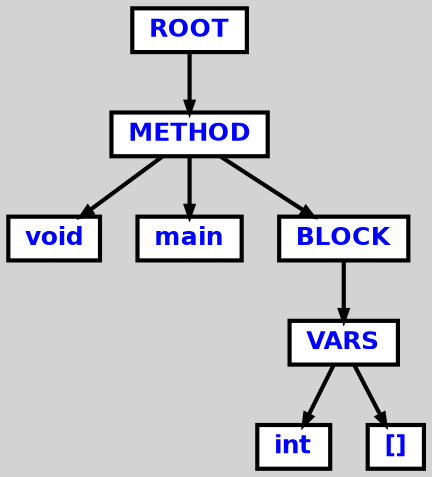 digraph {

	ordering=out;
	ranksep=.4;
	bgcolor="lightgrey"; node [shape=box, fixedsize=false, fontsize=12, fontname="Helvetica-bold", fontcolor="blue"
		width=.25, height=.25, color="black", fillcolor="white", style="filled, solid, bold"];
	edge [arrowsize=.5, color="black", style="bold"]

  n0 [label="ROOT"];
  n1 [label="METHOD"];
  n1 [label="METHOD"];
  n2 [label="void"];
  n3 [label="main"];
  n4 [label="BLOCK"];
  n4 [label="BLOCK"];
  n5 [label="VARS"];
  n5 [label="VARS"];
  n6 [label="int"];
  n7 [label="[]"];

  n0 -> n1 // "ROOT" -> "METHOD"
  n1 -> n2 // "METHOD" -> "void"
  n1 -> n3 // "METHOD" -> "main"
  n1 -> n4 // "METHOD" -> "BLOCK"
  n4 -> n5 // "BLOCK" -> "VARS"
  n5 -> n6 // "VARS" -> "int"
  n5 -> n7 // "VARS" -> "[]"

}


